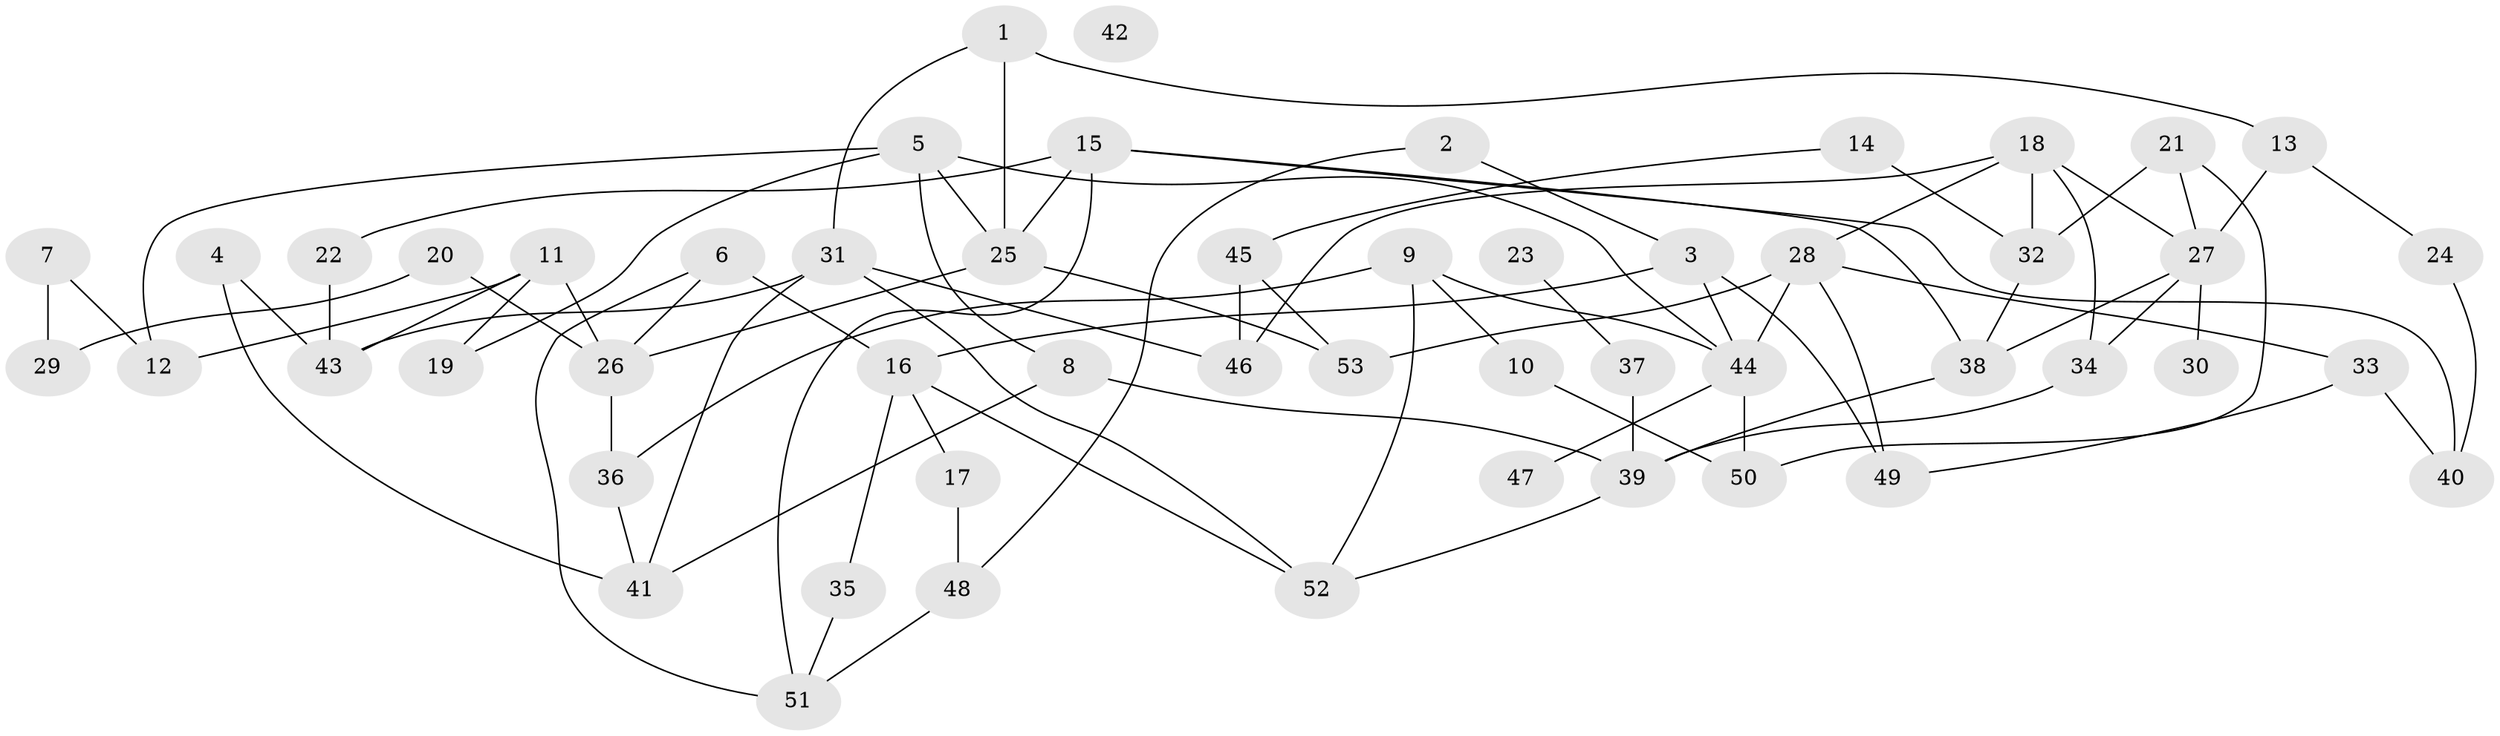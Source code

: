 // Generated by graph-tools (version 1.1) at 2025/12/03/09/25 04:12:55]
// undirected, 53 vertices, 85 edges
graph export_dot {
graph [start="1"]
  node [color=gray90,style=filled];
  1;
  2;
  3;
  4;
  5;
  6;
  7;
  8;
  9;
  10;
  11;
  12;
  13;
  14;
  15;
  16;
  17;
  18;
  19;
  20;
  21;
  22;
  23;
  24;
  25;
  26;
  27;
  28;
  29;
  30;
  31;
  32;
  33;
  34;
  35;
  36;
  37;
  38;
  39;
  40;
  41;
  42;
  43;
  44;
  45;
  46;
  47;
  48;
  49;
  50;
  51;
  52;
  53;
  1 -- 13;
  1 -- 25;
  1 -- 31;
  2 -- 3;
  2 -- 48;
  3 -- 16;
  3 -- 44;
  3 -- 49;
  4 -- 41;
  4 -- 43;
  5 -- 8;
  5 -- 12;
  5 -- 19;
  5 -- 25;
  5 -- 44;
  6 -- 16;
  6 -- 26;
  6 -- 51;
  7 -- 12;
  7 -- 29;
  8 -- 39;
  8 -- 41;
  9 -- 10;
  9 -- 36;
  9 -- 44;
  9 -- 52;
  10 -- 50;
  11 -- 12;
  11 -- 19;
  11 -- 26;
  11 -- 43;
  13 -- 24;
  13 -- 27;
  14 -- 32;
  14 -- 45;
  15 -- 22;
  15 -- 25;
  15 -- 38;
  15 -- 40;
  15 -- 51;
  16 -- 17;
  16 -- 35;
  16 -- 52;
  17 -- 48;
  18 -- 27;
  18 -- 28;
  18 -- 32;
  18 -- 34;
  18 -- 46;
  20 -- 26;
  20 -- 29;
  21 -- 27;
  21 -- 32;
  21 -- 50;
  22 -- 43;
  23 -- 37;
  24 -- 40;
  25 -- 26;
  25 -- 53;
  26 -- 36;
  27 -- 30;
  27 -- 34;
  27 -- 38;
  28 -- 33;
  28 -- 44;
  28 -- 49;
  28 -- 53;
  31 -- 41;
  31 -- 43;
  31 -- 46;
  31 -- 52;
  32 -- 38;
  33 -- 40;
  33 -- 49;
  34 -- 39;
  35 -- 51;
  36 -- 41;
  37 -- 39;
  38 -- 39;
  39 -- 52;
  44 -- 47;
  44 -- 50;
  45 -- 46;
  45 -- 53;
  48 -- 51;
}
